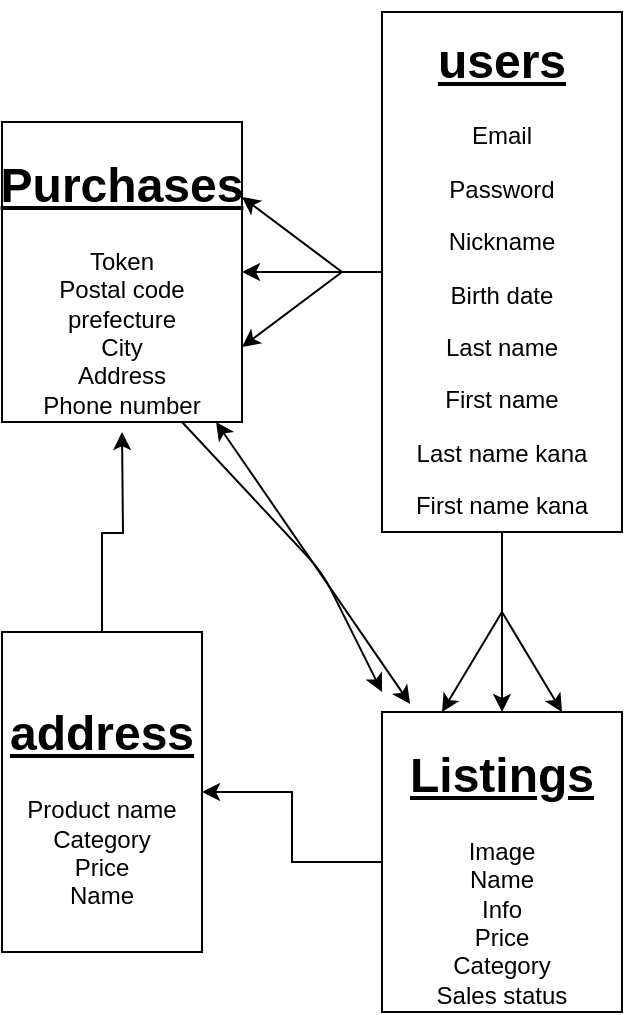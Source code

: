 <mxfile version="13.10.0" type="embed" pages="2">
    <diagram id="5Z35fN5WMj4MXcSYHl8S" name="ページ1">
        <mxGraphModel dx="802" dy="482" grid="1" gridSize="10" guides="1" tooltips="1" connect="1" arrows="1" fold="1" page="1" pageScale="1" pageWidth="827" pageHeight="1169" math="0" shadow="0">
            <root>
                <mxCell id="0"/>
                <mxCell id="1" parent="0"/>
                <mxCell id="3" value="&lt;h1&gt;&lt;u&gt;users&lt;/u&gt;&lt;/h1&gt;&lt;p&gt;Email&lt;/p&gt;&lt;p&gt;Password&lt;/p&gt;&lt;p&gt;Nickname&lt;/p&gt;&lt;p&gt;Birth date&lt;/p&gt;&lt;p&gt;Last name&lt;/p&gt;&lt;p&gt;First name&lt;/p&gt;&lt;p&gt;Last name kana&lt;/p&gt;&lt;p&gt;First name kana&lt;/p&gt;" style="rounded=0;whiteSpace=wrap;html=1;" parent="1" vertex="1">
                    <mxGeometry x="230" y="20" width="120" height="260" as="geometry"/>
                </mxCell>
                <mxCell id="W2-5s4ppIvf13U-2_k99-23" value="" style="edgeStyle=orthogonalEdgeStyle;rounded=0;orthogonalLoop=1;jettySize=auto;html=1;" parent="1" source="8" target="W2-5s4ppIvf13U-2_k99-17" edge="1">
                    <mxGeometry relative="1" as="geometry"/>
                </mxCell>
                <mxCell id="8" value="&lt;h1&gt;&lt;u&gt;Listings&lt;/u&gt;&lt;/h1&gt;Image&lt;br&gt;Name&lt;br&gt;Info&lt;br&gt;Price&lt;br&gt;Category&lt;br&gt;Sales status" style="rounded=0;whiteSpace=wrap;html=1;" parent="1" vertex="1">
                    <mxGeometry x="230" y="370" width="120" height="150" as="geometry"/>
                </mxCell>
                <mxCell id="9" value="" style="endArrow=classic;html=1;exitX=0.5;exitY=1;exitDx=0;exitDy=0;entryX=0.5;entryY=0;entryDx=0;entryDy=0;" parent="1" source="3" target="8" edge="1">
                    <mxGeometry width="50" height="50" relative="1" as="geometry">
                        <mxPoint x="300" y="370" as="sourcePoint"/>
                        <mxPoint x="350" y="320" as="targetPoint"/>
                    </mxGeometry>
                </mxCell>
                <mxCell id="10" value="" style="endArrow=classic;html=1;entryX=0.75;entryY=0;entryDx=0;entryDy=0;" parent="1" target="8" edge="1">
                    <mxGeometry width="50" height="50" relative="1" as="geometry">
                        <mxPoint x="290" y="320" as="sourcePoint"/>
                        <mxPoint x="290" y="360" as="targetPoint"/>
                    </mxGeometry>
                </mxCell>
                <mxCell id="11" value="" style="endArrow=classic;html=1;entryX=0.25;entryY=0;entryDx=0;entryDy=0;" parent="1" target="8" edge="1">
                    <mxGeometry width="50" height="50" relative="1" as="geometry">
                        <mxPoint x="290" y="320" as="sourcePoint"/>
                        <mxPoint x="280" y="390" as="targetPoint"/>
                    </mxGeometry>
                </mxCell>
                <mxCell id="13" value="&lt;h1&gt;&lt;u&gt;Purchases&lt;/u&gt;&lt;/h1&gt;&lt;div&gt;Token&lt;/div&gt;&lt;div&gt;Postal code&lt;/div&gt;&lt;div&gt;prefecture&lt;/div&gt;&lt;div&gt;City&lt;/div&gt;&lt;div&gt;Address&lt;/div&gt;&lt;div&gt;Phone number&lt;/div&gt;" style="rounded=0;whiteSpace=wrap;html=1;" parent="1" vertex="1">
                    <mxGeometry x="40" y="75" width="120" height="150" as="geometry"/>
                </mxCell>
                <mxCell id="15" value="" style="endArrow=classic;html=1;entryX=1;entryY=0.5;entryDx=0;entryDy=0;exitX=0;exitY=0.5;exitDx=0;exitDy=0;" parent="1" source="3" target="13" edge="1">
                    <mxGeometry width="50" height="50" relative="1" as="geometry">
                        <mxPoint x="300" y="230" as="sourcePoint"/>
                        <mxPoint x="350" y="180" as="targetPoint"/>
                    </mxGeometry>
                </mxCell>
                <mxCell id="16" value="" style="endArrow=classic;html=1;entryX=1;entryY=0.75;entryDx=0;entryDy=0;" parent="1" target="13" edge="1">
                    <mxGeometry width="50" height="50" relative="1" as="geometry">
                        <mxPoint x="210" y="150" as="sourcePoint"/>
                        <mxPoint x="180" y="160" as="targetPoint"/>
                    </mxGeometry>
                </mxCell>
                <mxCell id="17" value="" style="endArrow=classic;html=1;entryX=1;entryY=0.25;entryDx=0;entryDy=0;" parent="1" target="13" edge="1">
                    <mxGeometry width="50" height="50" relative="1" as="geometry">
                        <mxPoint x="210" y="150" as="sourcePoint"/>
                        <mxPoint x="190" y="170" as="targetPoint"/>
                    </mxGeometry>
                </mxCell>
                <mxCell id="W2-5s4ppIvf13U-2_k99-18" style="edgeStyle=orthogonalEdgeStyle;rounded=0;orthogonalLoop=1;jettySize=auto;html=1;" parent="1" source="W2-5s4ppIvf13U-2_k99-17" edge="1">
                    <mxGeometry relative="1" as="geometry">
                        <mxPoint x="100" y="230" as="targetPoint"/>
                    </mxGeometry>
                </mxCell>
                <mxCell id="W2-5s4ppIvf13U-2_k99-17" value="&lt;h1&gt;&lt;u&gt;address&lt;/u&gt;&lt;/h1&gt;Product name&lt;br&gt;Category&lt;br&gt;Price&lt;br&gt;Name" style="rounded=0;whiteSpace=wrap;html=1;" parent="1" vertex="1">
                    <mxGeometry x="40" y="330" width="100" height="160" as="geometry"/>
                </mxCell>
                <mxCell id="W2-5s4ppIvf13U-2_k99-21" value="" style="endArrow=classic;startArrow=classic;html=1;entryX=0.892;entryY=1;entryDx=0;entryDy=0;entryPerimeter=0;exitX=0.117;exitY=-0.027;exitDx=0;exitDy=0;exitPerimeter=0;" parent="1" source="8" target="13" edge="1">
                    <mxGeometry width="50" height="50" relative="1" as="geometry">
                        <mxPoint x="290" y="360" as="sourcePoint"/>
                        <mxPoint x="340" y="310" as="targetPoint"/>
                    </mxGeometry>
                </mxCell>
                <mxCell id="W2-5s4ppIvf13U-2_k99-22" value="" style="endArrow=classic;html=1;exitX=0.75;exitY=1;exitDx=0;exitDy=0;" parent="1" source="13" edge="1">
                    <mxGeometry width="50" height="50" relative="1" as="geometry">
                        <mxPoint x="290" y="360" as="sourcePoint"/>
                        <mxPoint x="230" y="360" as="targetPoint"/>
                        <Array as="points">
                            <mxPoint x="200" y="300"/>
                        </Array>
                    </mxGeometry>
                </mxCell>
            </root>
        </mxGraphModel>
    </diagram>
    <diagram id="UXLKP5liCYECuZXQJIdJ" name="見て欲しい方">
        <mxGraphModel dx="774" dy="523" grid="1" gridSize="10" guides="1" tooltips="1" connect="1" arrows="1" fold="1" page="1" pageScale="1" pageWidth="827" pageHeight="1169" math="0" shadow="0">
            <root>
                <mxCell id="d3oN6pWnX3Gj0rMdSsxN-0"/>
                <mxCell id="d3oN6pWnX3Gj0rMdSsxN-1" parent="d3oN6pWnX3Gj0rMdSsxN-0"/>
                <mxCell id="CBzeV0vvYli93RJf-URO-0" value="users" style="swimlane;fontStyle=0;childLayout=stackLayout;horizontal=1;startSize=26;horizontalStack=0;resizeParent=1;resizeParentMax=0;resizeLast=0;collapsible=1;marginBottom=0;align=center;fontSize=14;" parent="d3oN6pWnX3Gj0rMdSsxN-1" vertex="1">
                    <mxGeometry x="410" y="40" width="160" height="150" as="geometry"/>
                </mxCell>
                <mxCell id="CBzeV0vvYli93RJf-URO-1" value="- email&#10;- password&#10;- nickname&#10;- birth_date&#10;- last_name&#10;- first_name&#10;- last_name_kana&#10;- first_name_kana" style="text;strokeColor=none;fillColor=none;spacingLeft=4;spacingRight=4;overflow=hidden;rotatable=0;points=[[0,0.5],[1,0.5]];portConstraint=eastwest;fontSize=12;" parent="CBzeV0vvYli93RJf-URO-0" vertex="1">
                    <mxGeometry y="26" width="160" height="124" as="geometry"/>
                </mxCell>
                <mxCell id="CBzeV0vvYli93RJf-URO-4" value="items" style="swimlane;fontStyle=0;childLayout=stackLayout;horizontal=1;startSize=26;horizontalStack=0;resizeParent=1;resizeParentMax=0;resizeLast=0;collapsible=1;marginBottom=0;align=center;fontSize=14;" parent="d3oN6pWnX3Gj0rMdSsxN-1" vertex="1">
                    <mxGeometry x="60" y="20" width="160" height="180" as="geometry"/>
                </mxCell>
                <mxCell id="CBzeV0vvYli93RJf-URO-5" value="- image&#10;- name&#10;- info&#10;- price&#10;- category&#10;- sales_status&#10;- shipping_fee&#10;- prefecture&#10;- scheduled_delivery&#10;- user_id" style="text;strokeColor=none;fillColor=none;spacingLeft=4;spacingRight=4;overflow=hidden;rotatable=0;points=[[0,0.5],[1,0.5]];portConstraint=eastwest;fontSize=12;" parent="CBzeV0vvYli93RJf-URO-4" vertex="1">
                    <mxGeometry y="26" width="160" height="154" as="geometry"/>
                </mxCell>
                <mxCell id="CBzeV0vvYli93RJf-URO-8" value="purchases" style="swimlane;fontStyle=0;childLayout=stackLayout;horizontal=1;startSize=26;horizontalStack=0;resizeParent=1;resizeParentMax=0;resizeLast=0;collapsible=1;marginBottom=0;align=center;fontSize=14;" parent="d3oN6pWnX3Gj0rMdSsxN-1" vertex="1">
                    <mxGeometry x="50" y="290" width="190" height="80" as="geometry"/>
                </mxCell>
                <mxCell id="CBzeV0vvYli93RJf-URO-9" value="- user_id&#10;- item_id&#10;- prefecture_id" style="text;strokeColor=none;fillColor=none;spacingLeft=4;spacingRight=4;overflow=hidden;rotatable=0;points=[[0,0.5],[1,0.5]];portConstraint=eastwest;fontSize=12;" parent="CBzeV0vvYli93RJf-URO-8" vertex="1">
                    <mxGeometry y="26" width="190" height="54" as="geometry"/>
                </mxCell>
                <mxCell id="CBzeV0vvYli93RJf-URO-12" value="addresses" style="swimlane;fontStyle=0;childLayout=stackLayout;horizontal=1;startSize=26;horizontalStack=0;resizeParent=1;resizeParentMax=0;resizeLast=0;collapsible=1;marginBottom=0;align=center;fontSize=14;" parent="d3oN6pWnX3Gj0rMdSsxN-1" vertex="1">
                    <mxGeometry x="400" y="280" width="170" height="120" as="geometry"/>
                </mxCell>
                <mxCell id="CBzeV0vvYli93RJf-URO-14" value="- prefecture_id&#10;- city&#10;- address&#10;- building_name&#10;- postal_code&#10;- phone_number" style="text;strokeColor=none;fillColor=none;spacingLeft=4;spacingRight=4;overflow=hidden;rotatable=0;points=[[0,0.5],[1,0.5]];portConstraint=eastwest;fontSize=12;" parent="CBzeV0vvYli93RJf-URO-12" vertex="1">
                    <mxGeometry y="26" width="170" height="94" as="geometry"/>
                </mxCell>
                <mxCell id="z0HugWwPUJ3eKQYEWSaG-4" value="" style="endArrow=none;html=1;rounded=0;entryX=0.5;entryY=0;entryDx=0;entryDy=0;" edge="1" parent="d3oN6pWnX3Gj0rMdSsxN-1">
                    <mxGeometry relative="1" as="geometry">
                        <mxPoint x="230" y="102" as="sourcePoint"/>
                        <mxPoint x="230" y="100" as="targetPoint"/>
                    </mxGeometry>
                </mxCell>
                <mxCell id="z0HugWwPUJ3eKQYEWSaG-27" value="" style="edgeStyle=entityRelationEdgeStyle;fontSize=12;html=1;endArrow=ERoneToMany;shadow=1;exitX=0.006;exitY=0.339;exitDx=0;exitDy=0;exitPerimeter=0;entryX=0.994;entryY=0.403;entryDx=0;entryDy=0;entryPerimeter=0;" edge="1" parent="d3oN6pWnX3Gj0rMdSsxN-1" source="CBzeV0vvYli93RJf-URO-1" target="CBzeV0vvYli93RJf-URO-5">
                    <mxGeometry width="100" height="100" relative="1" as="geometry">
                        <mxPoint x="350" y="65" as="sourcePoint"/>
                        <mxPoint x="250" y="165" as="targetPoint"/>
                    </mxGeometry>
                </mxCell>
                <mxCell id="z0HugWwPUJ3eKQYEWSaG-29" value="" style="endArrow=none;html=1;rounded=0;shadow=1;exitX=0.538;exitY=1.006;exitDx=0;exitDy=0;exitPerimeter=0;entryX=0.5;entryY=0;entryDx=0;entryDy=0;" edge="1" parent="d3oN6pWnX3Gj0rMdSsxN-1" source="CBzeV0vvYli93RJf-URO-5" target="CBzeV0vvYli93RJf-URO-8">
                    <mxGeometry relative="1" as="geometry">
                        <mxPoint x="270" y="180" as="sourcePoint"/>
                        <mxPoint x="430" y="180" as="targetPoint"/>
                    </mxGeometry>
                </mxCell>
                <mxCell id="z0HugWwPUJ3eKQYEWSaG-30" value="" style="endArrow=none;html=1;rounded=0;shadow=1;entryX=0.995;entryY=0.63;entryDx=0;entryDy=0;entryPerimeter=0;" edge="1" parent="d3oN6pWnX3Gj0rMdSsxN-1" target="CBzeV0vvYli93RJf-URO-9">
                    <mxGeometry relative="1" as="geometry">
                        <mxPoint x="400" y="350" as="sourcePoint"/>
                        <mxPoint x="155" y="300" as="targetPoint"/>
                    </mxGeometry>
                </mxCell>
                <mxCell id="z0HugWwPUJ3eKQYEWSaG-31" value="" style="edgeStyle=entityRelationEdgeStyle;fontSize=12;html=1;endArrow=ERoneToMany;shadow=1;entryX=1.005;entryY=0.056;entryDx=0;entryDy=0;entryPerimeter=0;exitX=0;exitY=0.597;exitDx=0;exitDy=0;exitPerimeter=0;" edge="1" parent="d3oN6pWnX3Gj0rMdSsxN-1" source="CBzeV0vvYli93RJf-URO-1" target="CBzeV0vvYli93RJf-URO-9">
                    <mxGeometry width="100" height="100" relative="1" as="geometry">
                        <mxPoint x="300" y="230" as="sourcePoint"/>
                        <mxPoint x="400" y="130" as="targetPoint"/>
                    </mxGeometry>
                </mxCell>
            </root>
        </mxGraphModel>
    </diagram>
</mxfile>